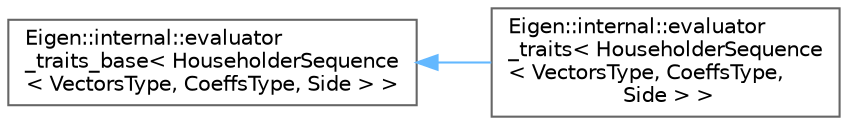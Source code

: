 digraph "类继承关系图"
{
 // LATEX_PDF_SIZE
  bgcolor="transparent";
  edge [fontname=Helvetica,fontsize=10,labelfontname=Helvetica,labelfontsize=10];
  node [fontname=Helvetica,fontsize=10,shape=box,height=0.2,width=0.4];
  rankdir="LR";
  Node0 [id="Node000000",label="Eigen::internal::evaluator\l_traits_base\< HouseholderSequence\l\< VectorsType, CoeffsType, Side \> \>",height=0.2,width=0.4,color="grey40", fillcolor="white", style="filled",URL="$struct_eigen_1_1internal_1_1evaluator__traits__base.html",tooltip=" "];
  Node0 -> Node1 [id="edge4270_Node000000_Node000001",dir="back",color="steelblue1",style="solid",tooltip=" "];
  Node1 [id="Node000001",label="Eigen::internal::evaluator\l_traits\< HouseholderSequence\l\< VectorsType, CoeffsType,\l Side \> \>",height=0.2,width=0.4,color="grey40", fillcolor="white", style="filled",URL="$struct_eigen_1_1internal_1_1evaluator__traits_3_01_householder_sequence_3_01_vectors_type_00_01_5d5adf52607be62fe2f73ff93bacbb36.html",tooltip=" "];
}
